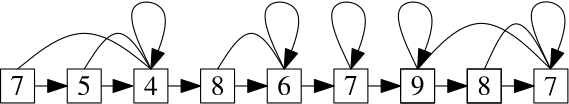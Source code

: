 <?xml version="1.0"?>
<!DOCTYPE ipe SYSTEM "ipe.dtd">
<ipe version="70005" creator="Ipe 7.1.1">
<info created="D:20140206094712" modified="D:20140206094712"/>
<preamble>\usepackage{times,mathptm}
</preamble>
<ipestyle name="ipe6">
<symbol name="mark/circle(sx)" transformations="translations">
<path fill="sym-stroke">
0.6 0 0 0.6 0 0 e
0.4 0 0 0.4 0 0 e
</path>
</symbol>
<symbol name="mark/disk(sx)" transformations="translations">
<path fill="sym-stroke">
0.6 0 0 0.6 0 0 e
</path>
</symbol>
<symbol name="mark/fdisk(sfx)" transformations="translations">
<group>
<path fill="sym-fill">
0.5 0 0 0.5 0 0 e
</path>
<path fill="sym-stroke" fillrule="eofill">
0.6 0 0 0.6 0 0 e
0.4 0 0 0.4 0 0 e
</path>
</group>
</symbol>
<symbol name="mark/box(sx)" transformations="translations">
<path fill="sym-stroke" fillrule="eofill">
-0.6 -0.6 m
0.6 -0.6 l
0.6 0.6 l
-0.6 0.6 l
h
-0.4 -0.4 m
0.4 -0.4 l
0.4 0.4 l
-0.4 0.4 l
h
</path>
</symbol>
<symbol name="mark/square(sx)" transformations="translations">
<path fill="sym-stroke">
-0.6 -0.6 m
0.6 -0.6 l
0.6 0.6 l
-0.6 0.6 l
h
</path>
</symbol>
<symbol name="mark/fsquare(sfx)" transformations="translations">
<group>
<path fill="sym-fill">
-0.5 -0.5 m
0.5 -0.5 l
0.5 0.5 l
-0.5 0.5 l
h
</path>
<path fill="sym-stroke" fillrule="eofill">
-0.6 -0.6 m
0.6 -0.6 l
0.6 0.6 l
-0.6 0.6 l
0 -0.4 m
0.4 -0.4 l
0.4 0.4 l
-0.4 0.4 l
h
</path>
</group>
</symbol>
<symbol name="mark/cross(sx)" transformations="translations">
<group>
<path fill="sym-stroke">
-0.43 -0.57 m
0.57 0.43 l
0.43 0.57 l
-0.57 -0.43 l
h
</path>
<path fill="sym-stroke">
-0.43 0.57 m
0.57 -0.43 l
0.43 -0.57 l
-0.57 0.43 l
h
</path>
</group>
</symbol>
<pen name="heavier" value="0.8"/>
<pen name="fat" value="1.2"/>
<pen name="ultrafat" value="2"/>
<symbolsize name="large" value="5"/>
<symbolsize name="small" value="2"/>
<symbolsize name="tiny" value="1.1"/>
<arrowsize name="large" value="10"/>
<arrowsize name="small" value="5"/>
<arrowsize name="tiny" value="3"/>
<color name="red" value="1 0 0"/>
<color name="green" value="0 1 0"/>
<color name="blue" value="0 0 1"/>
<color name="yellow" value="1 1 0"/>
<color name="gray1" value="0.125"/>
<color name="gray2" value="0.25"/>
<color name="gray3" value="0.375"/>
<color name="gray4" value="0.5"/>
<color name="gray5" value="0.625"/>
<color name="gray6" value="0.75"/>
<color name="gray7" value="0.875"/>
<dashstyle name="dashed" value="[4] 0"/>
<dashstyle name="dotted" value="[1 3] 0"/>
<dashstyle name="dash dotted" value="[4 2 1 2] 0"/>
<dashstyle name="dash dot dotted" value="[4 2 1 2 1 2] 0"/>
<textsize name="large" value="\large"/>
<textsize name="Large" value="\Large"/>
<textsize name="LARGE" value="\LARGE"/>
<textsize name="huge" value="\huge"/>
<textsize name="Huge" value="\Huge"/>
<textsize name="small" value="\small"/>
<textsize name="footnote" value="\footnotesize"/>
<textsize name="tiny" value="\tiny"/>
<textstyle name="center" begin="\begin{center}" end="\end{center}"/>
<textstyle name="itemize" begin="\begin{itemize}" end="\end{itemize}"/>
<textstyle name="item" begin="\begin{itemize}\item{}" end="\end{itemize}"/>
</ipestyle>
<page>
<layer name="alpha"/>
<view layers="alpha" active="alpha"/>
<text layer="alpha" matrix="1 0 0 1 228.979 136.15" transformations="translations" pos="-92.3898 30.5224" stroke="black" type="label" valign="bottom" size="10">7</text>
<text matrix="1 0 0 1 228.979 136.15" transformations="translations" pos="-68.3774 30.4224" stroke="black" type="label" valign="bottom" size="10">5</text>
<text matrix="1 0 0 1 228.979 136.15" transformations="translations" pos="-44.3774 30.4874" stroke="black" type="label" valign="bottom" size="10">4</text>
<text matrix="1 0 0 1 228.979 136.15" transformations="translations" pos="-20.3774 30.4224" stroke="black" type="label" valign="bottom" size="10">8</text>
<text matrix="1 0 0 1 228.979 136.15" transformations="translations" pos="3.62256 30.4224" stroke="black" type="label" valign="bottom" size="10">6</text>
<text matrix="1 0 0 1 228.979 136.15" transformations="translations" pos="27.6226 30.5224" stroke="black" type="label" valign="bottom" size="10">7</text>
<text matrix="1 0 0 1 228.979 136.15" transformations="translations" pos="51.6226 30.3824" stroke="black" type="label" valign="bottom" size="10">9</text>
<path matrix="1 0 0 1 228.979 136.15" stroke="black" pen="0.4">
-96.0124 40 m
-83.7873 40 l
-83.7873 27.7749 l
-96.0124 27.7749 l
h
</path>
<path matrix="1 0 0 1 228.979 136.15" stroke="black" pen="0.4">
-72 40 m
-59.7749 40 l
-59.7749 27.7749 l
-72 27.7749 l
h
</path>
<path matrix="1 0 0 1 228.979 136.15" stroke="black" pen="0.4">
-48 40 m
-35.7749 40 l
-35.7749 27.7749 l
-48 27.7749 l
h
</path>
<path matrix="1 0 0 1 228.979 136.15" stroke="black" pen="0.4">
-24 40 m
-11.7749 40 l
-11.7749 27.7749 l
-24 27.7749 l
h
</path>
<path matrix="1 0 0 1 228.979 136.15" stroke="black" pen="0.4">
0 40 m
12.2251 40 l
12.2251 27.7749 l
0 27.7749 l
h
</path>
<path matrix="1 0 0 1 228.979 136.15" stroke="black" pen="0.4">
24 40 m
36.2251 40 l
36.2251 27.7749 l
24 27.7749 l
h
</path>
<path matrix="1 0 0 1 228.979 136.15" stroke="black" pen="0.4">
48 40 m
60.2251 40 l
60.2251 27.7749 l
48 27.7749 l
h
</path>
<path matrix="1 0 0 1 228.979 136.15" stroke="black" pen="0.4" arrow="normal/7">
-83.7873 33.8874 m
-72.0093 33.8874 l
</path>
<path matrix="1 0 0 1 228.979 136.15" stroke="black" pen="0.4" arrow="normal/7">
-59.7749 33.8874 m
-48.4768 33.8874 l
</path>
<path matrix="1 0 0 1 228.979 136.15" stroke="black" pen="0.4" arrow="normal/7">
-35.7749 33.8874 m
-24.0031 33.8874 l
</path>
<path matrix="1 0 0 1 228.979 136.15" stroke="black" pen="0.4" arrow="normal/7">
-11.7749 33.8874 m
0 33.8874 l
</path>
<path matrix="1 0 0 1 228.979 136.15" stroke="black" pen="0.4" arrow="normal/7">
12.2251 33.8874 m
24.0031 33.8874 l
</path>
<path matrix="1 0 0 1 228.979 136.15" stroke="black" pen="0.4" arrow="normal/7">
36.2251 33.8874 m
48.0062 33.8874 l
</path>
<path matrix="1 0 0 1 228.979 136.15" stroke="black" pen="0.4">
-89.8998 40 m
-89.8998 40 -89.8998 40 -85.8977 43.2075 c
-81.8957 46.4149 -73.8915 52.8299 -65.8895 52.8299 c
-57.8874 52.8299 -49.8874 46.4149 -45.8874 43.2075 c
-41.8874 40 -41.8874 40 -41.8874 40 c
</path>
<path matrix="1 0 0 1 228.979 136.15" stroke="black" pen="0.4">
-65.8874 40 m
-65.8874 40 -65.8874 40 -63.8485 43.2075 c
-61.8096 46.4149 -57.7318 52.8299 -53.7318 52.8299 c
-49.7318 52.8299 -45.8096 46.4149 -43.8485 43.2075 c
-41.8874 40 -41.8874 40 -41.8874 40 c
</path>
<path matrix="1 0 0 1 228.979 136.15" stroke="black" pen="0.4" arrow="normal/7">
-41.8874 40 m
-54.1246 65.8275
-32.0041 64.417
-41.8874 40 s
</path>
<path matrix="1 0 0 1 228.979 136.15" stroke="black" pen="0.4">
-17.8874 40 m
-17.8874 40 -17.8874 40 -15.8475 43.2075 c
-13.8075 46.4149 -9.72766 52.8299 -5.72767 52.8299 c
-1.72767 52.8299 2.19244 46.4149 4.1525 43.2075 c
6.11256 40 6.11256 40 6.11256 40 c
</path>
<path matrix="1 0 0 1 228.979 136.15" stroke="black" pen="0.4" arrow="normal/7">
6.11256 40 m
-6.12462 65.8275
15.9959 64.417
6.11256 40 s
</path>
<path matrix="1 0 0 1 228.979 136.15" stroke="black" pen="0.4" arrow="normal/7">
30.1126 40 m
17.8754 65.8275
39.9959 64.417
30.1126 40 s
</path>
<path matrix="1 0 0 1 228.979 136.15" stroke="black" pen="0.4" arrow="normal/7">
54.1126 40 m
41.8754 65.8275
63.9959 64.417
54.1126 40 s
</path>
<text matrix="1 0 0 1 228.979 136.15" transformations="translations" pos="75.6226 30.3824" stroke="black" type="label" valign="bottom" size="10">8</text>
<path matrix="1 0 0 1 228.979 136.15" stroke="black" pen="0.4">
48 40 m
60.2251 40 l
60.2251 27.7749 l
48 27.7749 l
h
</path>
<path matrix="1 0 0 1 228.979 136.15" stroke="black" pen="0.4">
72 40 m
84.2251 40 l
84.2251 27.7749 l
72 27.7749 l
h
</path>
<path matrix="1 0 0 1 228.979 136.15" stroke="black" pen="0.4" arrow="normal/7">
60.2251 33.8874 m
72.0062 33.8874 l
</path>
<text matrix="1 0 0 1 228.979 136.15" transformations="translations" pos="99.6226 30.3824" stroke="black" type="label" valign="bottom" size="10">7</text>
<path matrix="1 0 0 1 228.979 136.15" stroke="black" pen="0.4">
72 40 m
84.2251 40 l
84.2251 27.7749 l
72 27.7749 l
h
</path>
<path matrix="1 0 0 1 228.979 136.15" stroke="black" pen="0.4">
96 40 m
108.225 40 l
108.225 27.7749 l
96 27.7749 l
h
</path>
<path matrix="1 0 0 1 228.979 136.15" stroke="black" pen="0.4" arrow="normal/7">
84.2251 33.8874 m
96.0062 33.8874 l
</path>
<path matrix="1 0 0 1 228.979 136.15" stroke="black" pen="0.4" arrow="normal/7">
101.966 40.0636 m
89.729 65.8911
111.85 64.4806
101.966 40.0636 s
</path>
<path matrix="1 0 0 1 228.979 136.15" stroke="black" pen="0.4">
54.1126 40 m
54.1126 40 54.1126 40 57.8507 44.1044 c
61.5889 48.2089 69.0651 56.4177 77.0407 56.4283 c
85.0163 56.4389 93.4911 48.2513 97.7286 44.1574 c
101.966 40.0636 101.966 40.0636 101.966 40.0636 c
</path>
<path matrix="1 0 0 1 228.979 136.15" stroke="black" pen="0.4">
78.2178 40.0636 m
78.2178 40.0636 78.2178 40.0636 80.0804 44.1109 c
81.943 48.1582 85.6683 56.2529 89.6263 56.2529 c
93.5843 56.2529 97.7752 48.1582 99.8706 44.1109 c
101.966 40.0636 101.966 40.0636 101.966 40.0636 c
</path>
</page>
</ipe>
